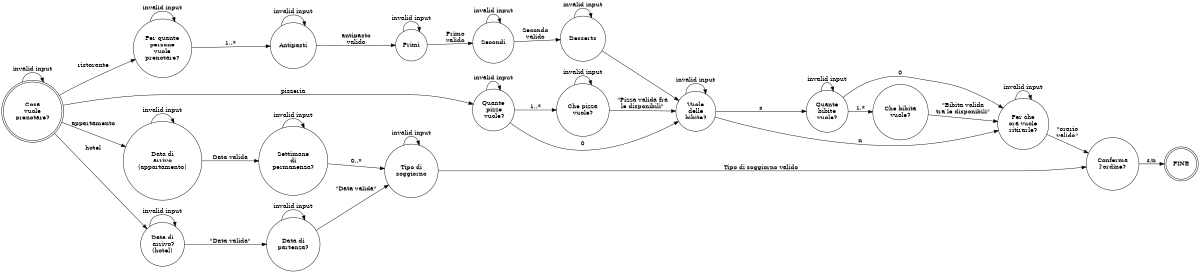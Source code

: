 digraph automa {
	rankdir=LR;
	size="8,5"

	node [shape=doublecircle] "Cosa\nvuole\nprenotare?"; "FINE"
	node [shape=circle];
	"Cosa\nvuole\nprenotare?"->"Cosa\nvuole\nprenotare?"[label="invalid input"];

	"Cosa\nvuole\nprenotare?"->"Quante\n pizze\n vuole?"[label="pizzeria"];

	"Quante\n pizze\n vuole?"->"Quante\n pizze\n vuole?"[label="invalid input"];

	"Quante\n pizze\n vuole?"->"Che pizza\nvuole?"[label="1..*"];

	"Quante\n pizze\n vuole?"->"Vuole\ndelle\nbibite?"[label="0"]

	"Che pizza\nvuole?"->"Vuole\ndelle\nbibite?"[label="\"Pizza valida fra\nle disponibili\""];

	"Che pizza\nvuole?"->"Che pizza\nvuole?"[label="invalid input"]

	"Vuole\ndelle\nbibite?"->"Vuole\ndelle\nbibite?"[label="invalid input"];

	"Vuole\ndelle\nbibite?"->"Quante\nbibite\nvuole?"[label="s"];

	"Vuole\ndelle\nbibite?"->"Per che\nora vuole\nritirarle?"[label="n"];

	"Quante\nbibite\nvuole?"->"Quante\nbibite\nvuole?"[label="invalid input"];

	"Quante\nbibite\nvuole?"->"Che bibita\nvuole?"[label="1.*"];

	"Quante\nbibite\nvuole?"->"Per che\nora vuole\nritirarle?"[label="0"];

	"Che bibita\nvuole?"->"Per che\nora vuole\nritirarle?"[label="\"Bibita valida\ntra le disponibili\""]

	"Per che\nora vuole\nritirarle?"->"Per che\nora vuole\nritirarle?"[label="invalid input"];

	"Per che\nora vuole\nritirarle?"->"Conferma\nl\'ordine?"[label="\"orario\nvalido\""];

	"Conferma\nl\'ordine?"->"FINE"[label="s/n"];

	"Cosa\nvuole\nprenotare?"->"Data di\n arrivo?\n(hotel)"[label="hotel"];

	"Data di\n arrivo?\n(hotel)"->"Data di\n arrivo?\n(hotel)"[label="invalid input"];

	"Data di\n arrivo?\n(hotel)"->"Data di\npartenza?"[label="\"Data valida\""];

	"Data di\npartenza?"->"Data di\npartenza?"[label="invalid input"];

	"Data di\npartenza?"->"Tipo di\nsoggiorno"[label="\"Data valida\""];

	"Tipo di\nsoggiorno"->"Tipo di\nsoggiorno"[label="invalid input"];

	"Tipo di\nsoggiorno"->"Conferma\nl\'ordine?"[label="Tipo di soggiorno valido"];

	"Cosa\nvuole\nprenotare?"->"Data di\narrivo\n(appartamento)"[label="appartamento"];

	"Data di\narrivo\n(appartamento)"->"Data di\narrivo\n(appartamento)"[label="invalid input"];

	"Data di\narrivo\n(appartamento)"->"Settimane\ndi\npermanenza?"[label="Data valida"];

	"Settimane\ndi\npermanenza?"->"Settimane\ndi\npermanenza?"[label="invalid input"];

	"Settimane\ndi\npermanenza?"->"Tipo di\nsoggiorno"[label="0..*"];

	"Cosa\nvuole\nprenotare?"->"Per quante\npersone\nvuole\nprenotare?"[label="ristorante"];

	"Per quante\npersone\nvuole\nprenotare?"->"Per quante\npersone\nvuole\nprenotare?"[label="invalid input"];

	"Per quante\npersone\nvuole\nprenotare?"->"Antipasti"[label="1..*"];

	"Antipasti"->"Antipasti"[label="invalid input"];

	"Antipasti"->"Primi"[label="antipasto\nvalido"];

	"Primi"->"Primi"[label="invalid input"];

	"Primi"->"Secondi"[label="Primo\nvalido"];

	"Secondi"->"Secondi"[label="invalid input"];

	"Secondi"->"Desserts"[label="Secondo\nvalido"];

	"Desserts"->"Desserts"[label="invalid input"];

	"Desserts"->"Vuole\ndelle\nbibite?"
}
